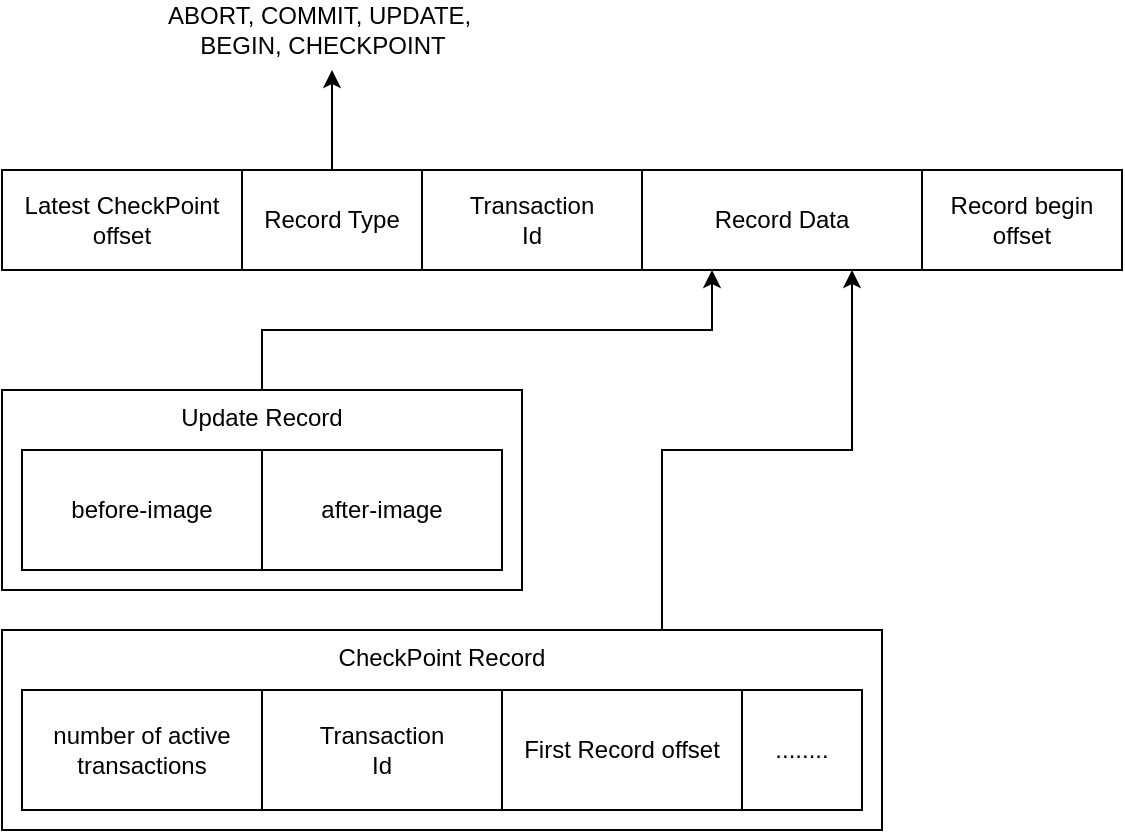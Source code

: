 <mxfile version="17.4.2" type="device"><diagram id="jZ6ll8TR0cTMKwpuJIDB" name="第 1 页"><mxGraphModel dx="1079" dy="741" grid="1" gridSize="10" guides="1" tooltips="1" connect="1" arrows="1" fold="1" page="1" pageScale="1" pageWidth="827" pageHeight="1169" math="0" shadow="0"><root><mxCell id="0"/><mxCell id="1" parent="0"/><mxCell id="0CZfFJWD8vrL8BTYacWW-1" value="Latest CheckPoint offset" style="rounded=0;whiteSpace=wrap;html=1;" vertex="1" parent="1"><mxGeometry x="40" y="240" width="120" height="50" as="geometry"/></mxCell><mxCell id="0CZfFJWD8vrL8BTYacWW-25" style="edgeStyle=orthogonalEdgeStyle;rounded=0;orthogonalLoop=1;jettySize=auto;html=1;exitX=0.5;exitY=0;exitDx=0;exitDy=0;" edge="1" parent="1" source="0CZfFJWD8vrL8BTYacWW-2"><mxGeometry relative="1" as="geometry"><mxPoint x="205" y="190" as="targetPoint"/></mxGeometry></mxCell><mxCell id="0CZfFJWD8vrL8BTYacWW-2" value="Record Type" style="rounded=0;whiteSpace=wrap;html=1;" vertex="1" parent="1"><mxGeometry x="160" y="240" width="90" height="50" as="geometry"/></mxCell><mxCell id="0CZfFJWD8vrL8BTYacWW-3" value="Transaction&lt;br&gt;Id" style="rounded=0;whiteSpace=wrap;html=1;" vertex="1" parent="1"><mxGeometry x="250" y="240" width="110" height="50" as="geometry"/></mxCell><mxCell id="0CZfFJWD8vrL8BTYacWW-4" value="Record Data" style="rounded=0;whiteSpace=wrap;html=1;" vertex="1" parent="1"><mxGeometry x="360" y="240" width="140" height="50" as="geometry"/></mxCell><mxCell id="0CZfFJWD8vrL8BTYacWW-5" value="Record begin&lt;br&gt;offset" style="rounded=0;whiteSpace=wrap;html=1;" vertex="1" parent="1"><mxGeometry x="500" y="240" width="100" height="50" as="geometry"/></mxCell><mxCell id="0CZfFJWD8vrL8BTYacWW-10" value="" style="group" vertex="1" connectable="0" parent="1"><mxGeometry x="40" y="350" width="260" height="100" as="geometry"/></mxCell><mxCell id="0CZfFJWD8vrL8BTYacWW-6" value="Update Record" style="rounded=0;whiteSpace=wrap;html=1;verticalAlign=top;" vertex="1" parent="0CZfFJWD8vrL8BTYacWW-10"><mxGeometry width="260" height="100" as="geometry"/></mxCell><mxCell id="0CZfFJWD8vrL8BTYacWW-9" value="" style="group" vertex="1" connectable="0" parent="0CZfFJWD8vrL8BTYacWW-10"><mxGeometry x="10" y="30" width="240" height="60" as="geometry"/></mxCell><mxCell id="0CZfFJWD8vrL8BTYacWW-7" value="before-image" style="rounded=0;whiteSpace=wrap;html=1;" vertex="1" parent="0CZfFJWD8vrL8BTYacWW-9"><mxGeometry width="120" height="60" as="geometry"/></mxCell><mxCell id="0CZfFJWD8vrL8BTYacWW-8" value="after-image" style="rounded=0;whiteSpace=wrap;html=1;" vertex="1" parent="0CZfFJWD8vrL8BTYacWW-9"><mxGeometry x="120" width="120" height="60" as="geometry"/></mxCell><mxCell id="0CZfFJWD8vrL8BTYacWW-22" value="" style="group" vertex="1" connectable="0" parent="1"><mxGeometry x="40" y="470" width="490" height="100" as="geometry"/></mxCell><mxCell id="0CZfFJWD8vrL8BTYacWW-12" value="CheckPoint Record" style="rounded=0;whiteSpace=wrap;html=1;verticalAlign=top;" vertex="1" parent="0CZfFJWD8vrL8BTYacWW-22"><mxGeometry width="440" height="100" as="geometry"/></mxCell><mxCell id="0CZfFJWD8vrL8BTYacWW-20" value="" style="group" vertex="1" connectable="0" parent="0CZfFJWD8vrL8BTYacWW-22"><mxGeometry x="10" y="30" width="480" height="60" as="geometry"/></mxCell><mxCell id="0CZfFJWD8vrL8BTYacWW-14" value="number of active transactions" style="rounded=0;whiteSpace=wrap;html=1;" vertex="1" parent="0CZfFJWD8vrL8BTYacWW-20"><mxGeometry width="120" height="60" as="geometry"/></mxCell><mxCell id="0CZfFJWD8vrL8BTYacWW-15" value="&lt;span&gt;Transaction&lt;/span&gt;&lt;br&gt;&lt;span&gt;Id&lt;/span&gt;" style="rounded=0;whiteSpace=wrap;html=1;" vertex="1" parent="0CZfFJWD8vrL8BTYacWW-20"><mxGeometry x="120" width="120" height="60" as="geometry"/></mxCell><mxCell id="0CZfFJWD8vrL8BTYacWW-19" value="First Record offset" style="rounded=0;whiteSpace=wrap;html=1;" vertex="1" parent="0CZfFJWD8vrL8BTYacWW-20"><mxGeometry x="240" width="120" height="60" as="geometry"/></mxCell><mxCell id="0CZfFJWD8vrL8BTYacWW-21" value="........" style="rounded=0;whiteSpace=wrap;html=1;" vertex="1" parent="0CZfFJWD8vrL8BTYacWW-20"><mxGeometry x="360" width="60" height="60" as="geometry"/></mxCell><mxCell id="0CZfFJWD8vrL8BTYacWW-23" style="edgeStyle=orthogonalEdgeStyle;rounded=0;orthogonalLoop=1;jettySize=auto;html=1;exitX=0.5;exitY=0;exitDx=0;exitDy=0;entryX=0.25;entryY=1;entryDx=0;entryDy=0;" edge="1" parent="1" source="0CZfFJWD8vrL8BTYacWW-6" target="0CZfFJWD8vrL8BTYacWW-4"><mxGeometry relative="1" as="geometry"/></mxCell><mxCell id="0CZfFJWD8vrL8BTYacWW-24" style="edgeStyle=orthogonalEdgeStyle;rounded=0;orthogonalLoop=1;jettySize=auto;html=1;exitX=0.75;exitY=0;exitDx=0;exitDy=0;entryX=0.75;entryY=1;entryDx=0;entryDy=0;" edge="1" parent="1" source="0CZfFJWD8vrL8BTYacWW-12" target="0CZfFJWD8vrL8BTYacWW-4"><mxGeometry relative="1" as="geometry"/></mxCell><mxCell id="0CZfFJWD8vrL8BTYacWW-26" value="&lt;div&gt;ABORT, COMMIT, UPDATE,&amp;nbsp;&lt;/div&gt;&lt;div&gt;BEGIN, &lt;span&gt;CHECKPOINT&lt;/span&gt;&lt;/div&gt;" style="text;html=1;align=center;verticalAlign=middle;resizable=0;points=[];autosize=1;strokeColor=none;fillColor=none;" vertex="1" parent="1"><mxGeometry x="115" y="155" width="170" height="30" as="geometry"/></mxCell></root></mxGraphModel></diagram></mxfile>